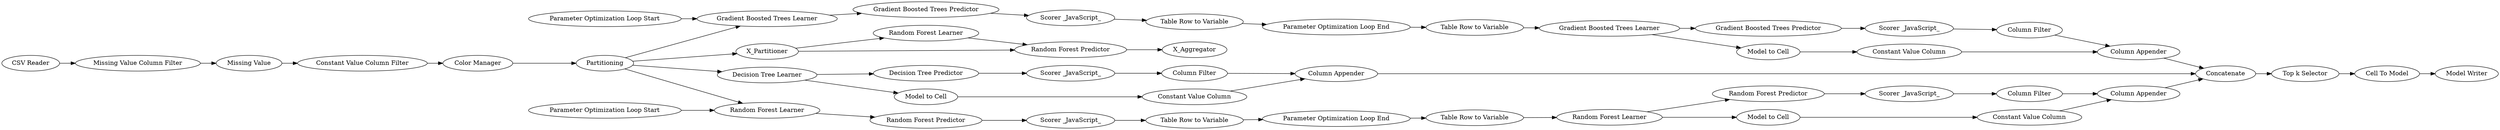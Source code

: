 digraph {
	"2718845748041821179_29" [label="Constant Value Column"]
	"4278749626978635823_11" [label="Decision Tree Learner"]
	"6779808439608014913_71" [label="Model Writer"]
	"147770647180706863_51" [label="Constant Value Column"]
	"2718845748041821179_63" [label="Scorer _JavaScript_"]
	"4278749626978635823_29" [label="Constant Value Column"]
	"2718845748041821179_62" [label="Random Forest Predictor"]
	"147770647180706863_47" [label="Gradient Boosted Trees Predictor"]
	"281257651174878_53" [label="Missing Value"]
	"-2070068812655021247_65" [label="Random Forest Predictor"]
	"147770647180706863_42" [label="Table Row to Variable"]
	"2718845748041821179_42" [label="Table Row to Variable"]
	"6779808439608014913_69" [label="Top k Selector"]
	"147770647180706863_48" [label="Gradient Boosted Trees Learner"]
	"4278749626978635823_15" [label="Decision Tree Predictor"]
	"2718845748041821179_58" [label="Random Forest Learner"]
	"147770647180706863_46" [label="Table Row to Variable"]
	"8783484976140576309_10" [label=Partitioning]
	"8783484976140576309_24" [label="Color Manager"]
	"281257651174878_55" [label="Missing Value Column Filter"]
	"147770647180706863_49" [label="Scorer _JavaScript_"]
	"-2070068812655021247_62" [label=X_Aggregator]
	"2718845748041821179_46" [label="Table Row to Variable"]
	"4278749626978635823_30" [label="Column Filter"]
	"147770647180706863_44" [label="Parameter Optimization Loop End"]
	"147770647180706863_52" [label="Column Filter"]
	"4278749626978635823_27" [label="Scorer _JavaScript_"]
	"2718845748041821179_30" [label="Column Filter"]
	"2718845748041821179_60" [label="Scorer _JavaScript_"]
	"147770647180706863_43" [label="Parameter Optimization Loop Start"]
	"147770647180706863_41" [label="Scorer _JavaScript_"]
	"4278749626978635823_28" [label="Model to Cell"]
	"2718845748041821179_44" [label="Parameter Optimization Loop End"]
	"4278749626978635823_31" [label="Column Appender"]
	"147770647180706863_45" [label="Gradient Boosted Trees Predictor"]
	"281257651174878_54" [label="Constant Value Column Filter"]
	"3748036920487572462_1" [label="CSV Reader"]
	"2718845748041821179_43" [label="Parameter Optimization Loop Start"]
	"147770647180706863_53" [label="Column Appender"]
	"6779808439608014913_70" [label="Cell To Model"]
	"-2070068812655021247_64" [label="Random Forest Learner"]
	"-2070068812655021247_63" [label=X_Partitioner]
	"2718845748041821179_59" [label="Random Forest Predictor"]
	"2718845748041821179_61" [label="Random Forest Learner"]
	"2718845748041821179_28" [label="Model to Cell"]
	"147770647180706863_50" [label="Model to Cell"]
	"6779808439608014913_68" [label=Concatenate]
	"2718845748041821179_64" [label="Column Appender"]
	"147770647180706863_39" [label="Gradient Boosted Trees Learner"]
	"2718845748041821179_42" -> "2718845748041821179_44"
	"2718845748041821179_58" -> "2718845748041821179_59"
	"2718845748041821179_43" -> "2718845748041821179_58"
	"3748036920487572462_1" -> "281257651174878_55"
	"2718845748041821179_44" -> "2718845748041821179_46"
	"2718845748041821179_60" -> "2718845748041821179_42"
	"6779808439608014913_68" -> "6779808439608014913_69"
	"147770647180706863_47" -> "147770647180706863_49"
	"147770647180706863_45" -> "147770647180706863_41"
	"8783484976140576309_10" -> "-2070068812655021247_63"
	"147770647180706863_48" -> "147770647180706863_50"
	"8783484976140576309_24" -> "8783484976140576309_10"
	"4278749626978635823_11" -> "4278749626978635823_28"
	"4278749626978635823_11" -> "4278749626978635823_15"
	"147770647180706863_46" -> "147770647180706863_48"
	"2718845748041821179_64" -> "6779808439608014913_68"
	"4278749626978635823_30" -> "4278749626978635823_31"
	"147770647180706863_43" -> "147770647180706863_39"
	"147770647180706863_42" -> "147770647180706863_44"
	"147770647180706863_53" -> "6779808439608014913_68"
	"2718845748041821179_28" -> "2718845748041821179_29"
	"2718845748041821179_62" -> "2718845748041821179_63"
	"2718845748041821179_63" -> "2718845748041821179_30"
	"4278749626978635823_15" -> "4278749626978635823_27"
	"281257651174878_55" -> "281257651174878_53"
	"147770647180706863_44" -> "147770647180706863_46"
	"2718845748041821179_30" -> "2718845748041821179_64"
	"2718845748041821179_61" -> "2718845748041821179_28"
	"8783484976140576309_10" -> "2718845748041821179_58"
	"281257651174878_53" -> "281257651174878_54"
	"-2070068812655021247_65" -> "-2070068812655021247_62"
	"-2070068812655021247_63" -> "-2070068812655021247_65"
	"2718845748041821179_46" -> "2718845748041821179_61"
	"147770647180706863_48" -> "147770647180706863_47"
	"2718845748041821179_61" -> "2718845748041821179_62"
	"-2070068812655021247_63" -> "-2070068812655021247_64"
	"147770647180706863_39" -> "147770647180706863_45"
	"147770647180706863_51" -> "147770647180706863_53"
	"4278749626978635823_29" -> "4278749626978635823_31"
	"147770647180706863_41" -> "147770647180706863_42"
	"8783484976140576309_10" -> "4278749626978635823_11"
	"147770647180706863_49" -> "147770647180706863_52"
	"-2070068812655021247_64" -> "-2070068812655021247_65"
	"8783484976140576309_10" -> "147770647180706863_39"
	"6779808439608014913_70" -> "6779808439608014913_71"
	"2718845748041821179_59" -> "2718845748041821179_60"
	"147770647180706863_52" -> "147770647180706863_53"
	"6779808439608014913_69" -> "6779808439608014913_70"
	"281257651174878_54" -> "8783484976140576309_24"
	"4278749626978635823_28" -> "4278749626978635823_29"
	"4278749626978635823_31" -> "6779808439608014913_68"
	"2718845748041821179_29" -> "2718845748041821179_64"
	"147770647180706863_50" -> "147770647180706863_51"
	"4278749626978635823_27" -> "4278749626978635823_30"
	rankdir=LR
}

